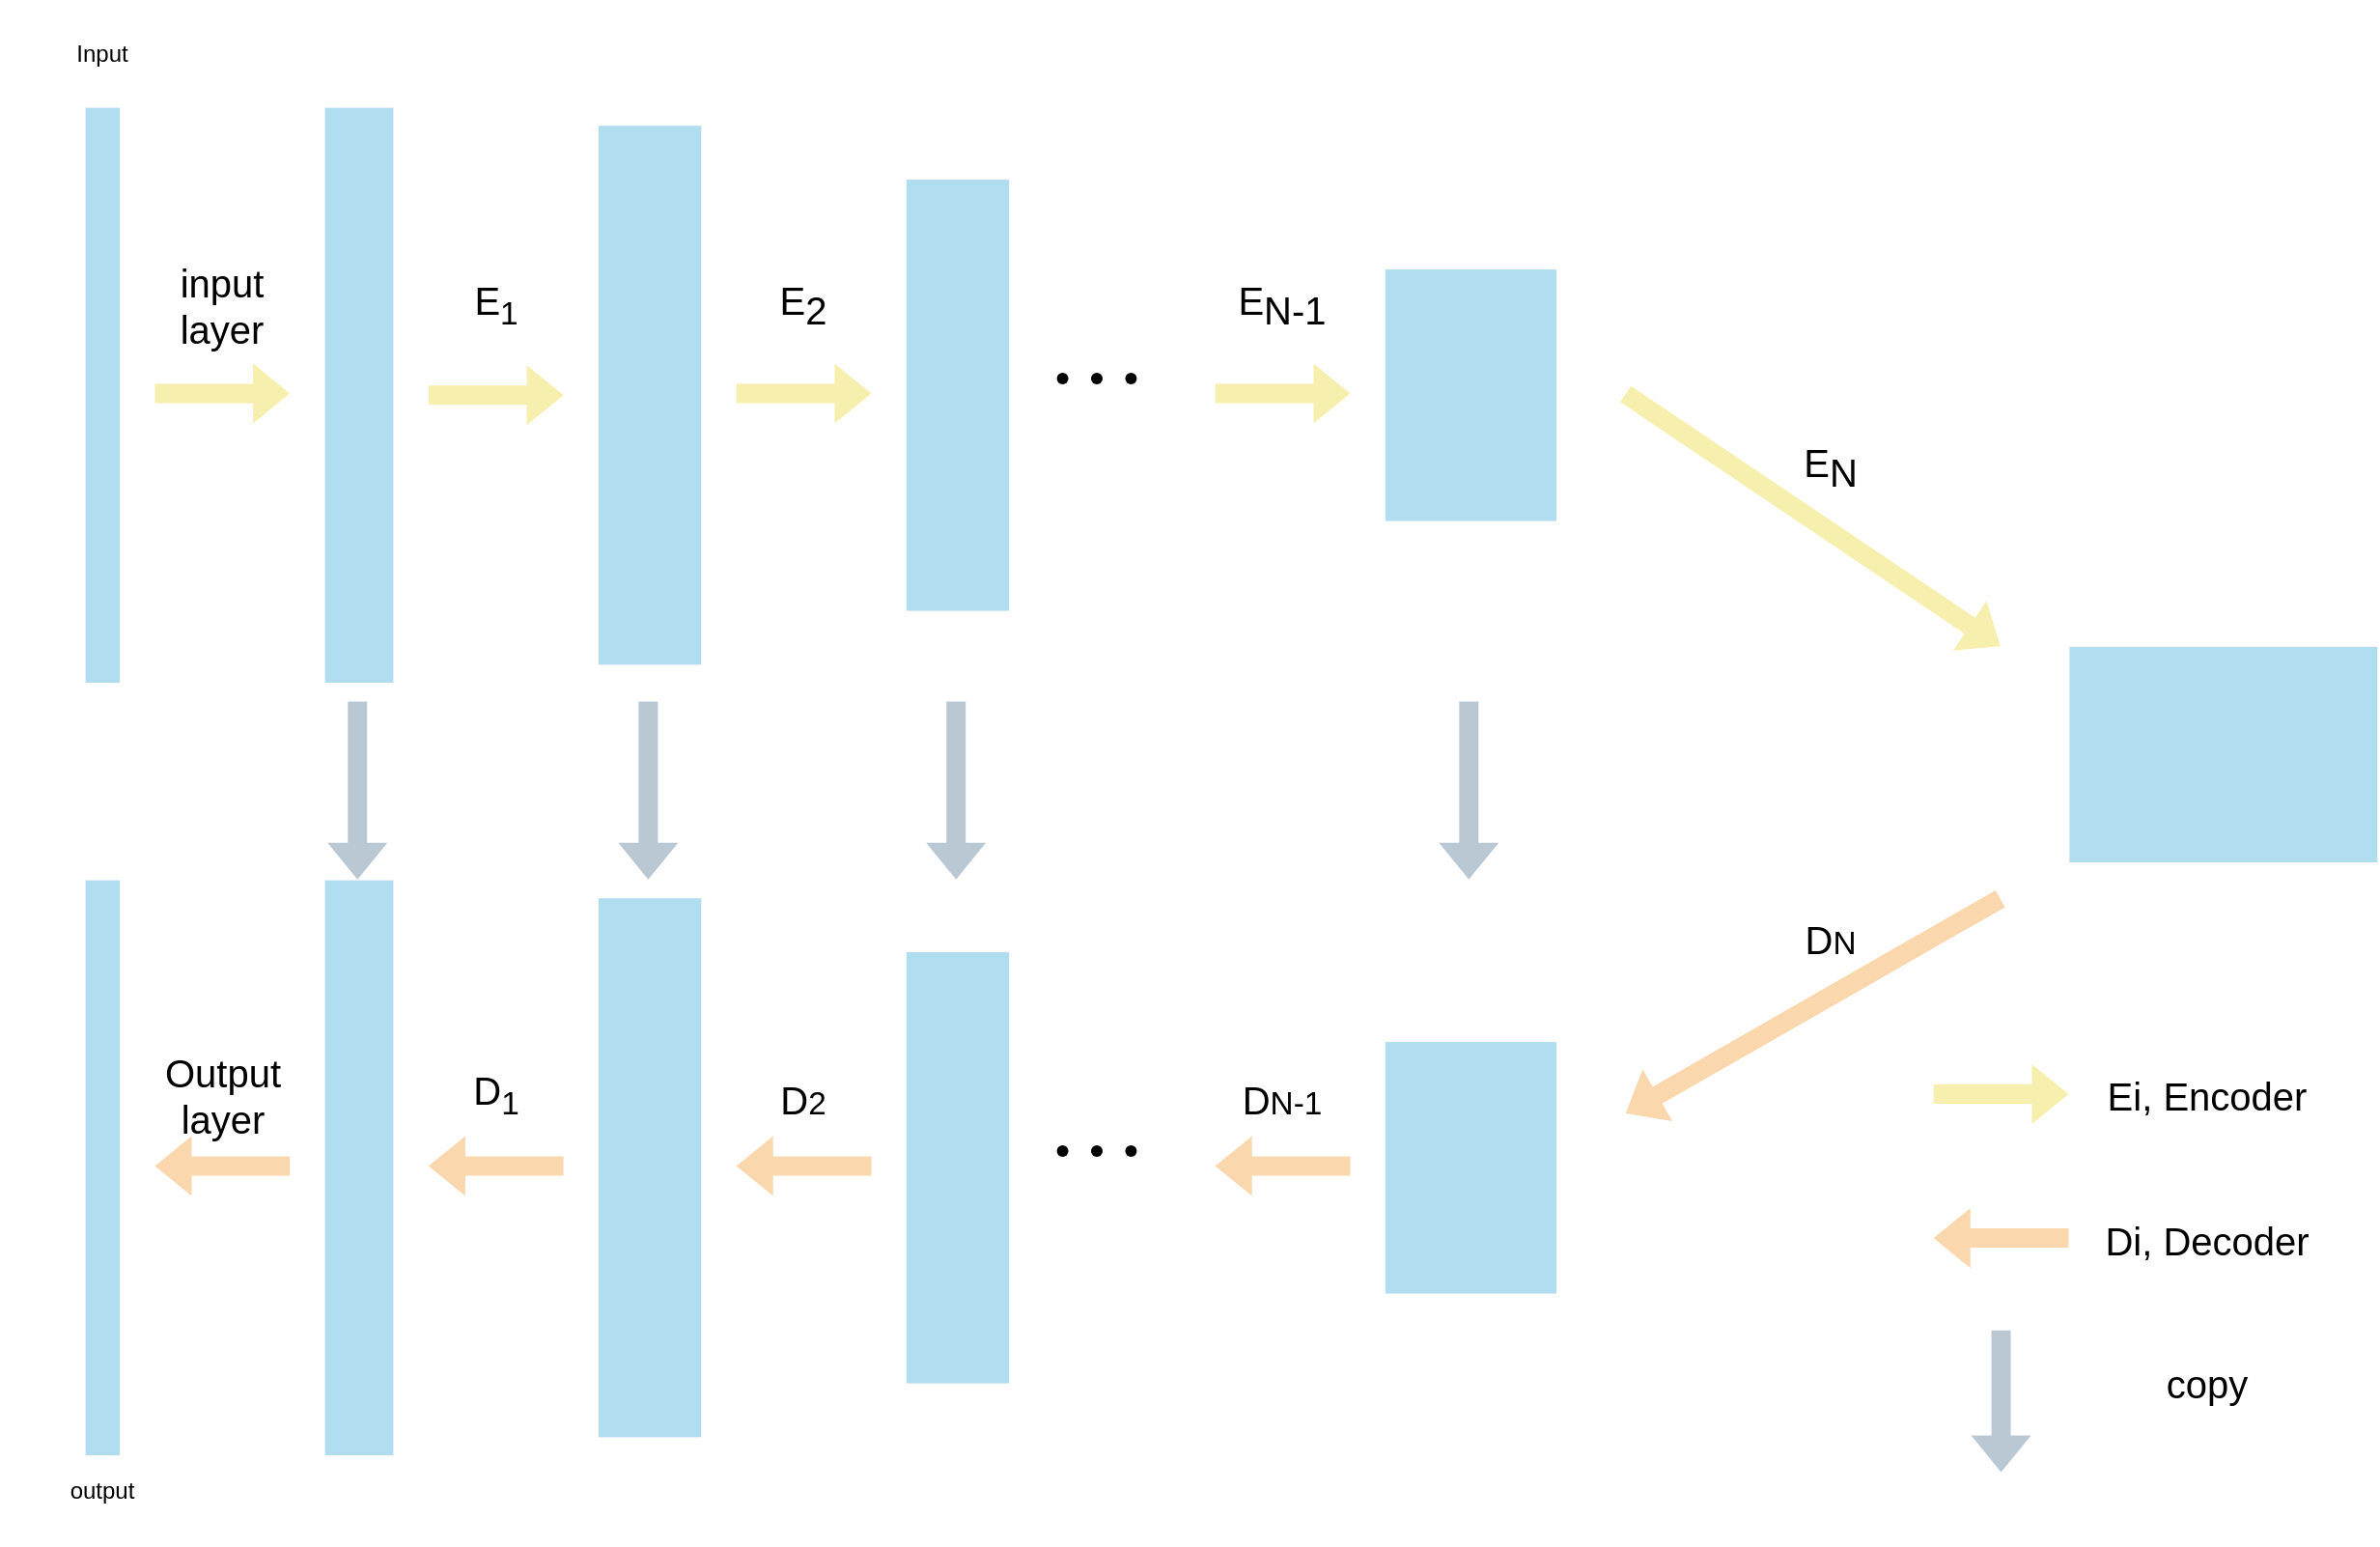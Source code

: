 <mxfile version="24.2.1" type="github">
  <diagram name="第 1 页" id="X7zsklJzZhZyyLIHyMu6">
    <mxGraphModel dx="1449" dy="1033" grid="1" gridSize="10" guides="1" tooltips="1" connect="1" arrows="1" fold="1" page="1" pageScale="1" pageWidth="1600" pageHeight="900" math="0" shadow="0">
      <root>
        <mxCell id="0" />
        <mxCell id="1" parent="0" />
        <mxCell id="IN495iSGl3dmshIJW0Bv-1" value="" style="rounded=0;whiteSpace=wrap;html=1;fillColor=#b1ddf0;strokeColor=none;align=center;verticalAlign=middle;fontFamily=Helvetica;fontSize=12;fontColor=default;" parent="1" vertex="1">
          <mxGeometry x="348.286" y="65.814" width="35.429" height="297.674" as="geometry" />
        </mxCell>
        <mxCell id="IN495iSGl3dmshIJW0Bv-2" value="Input" style="text;html=1;align=center;verticalAlign=middle;whiteSpace=wrap;rounded=0;" parent="1" vertex="1">
          <mxGeometry x="180" y="10" width="106.286" height="55.814" as="geometry" />
        </mxCell>
        <mxCell id="IN495iSGl3dmshIJW0Bv-3" value="" style="rounded=0;whiteSpace=wrap;html=1;fillColor=#b1ddf0;strokeColor=none;align=center;verticalAlign=middle;fontFamily=Helvetica;fontSize=12;fontColor=default;" parent="1" vertex="1">
          <mxGeometry x="490" y="75.116" width="53.143" height="279.07" as="geometry" />
        </mxCell>
        <mxCell id="IN495iSGl3dmshIJW0Bv-4" value="" style="rounded=0;whiteSpace=wrap;html=1;fillColor=#b1ddf0;strokeColor=none;" parent="1" vertex="1">
          <mxGeometry x="649.429" y="103.023" width="53.143" height="223.256" as="geometry" />
        </mxCell>
        <mxCell id="IN495iSGl3dmshIJW0Bv-5" value="" style="shape=flexArrow;endArrow=classic;html=1;rounded=0;fillColor=#F7EFAE;strokeColor=none;" parent="1" edge="1">
          <mxGeometry width="50" height="50" relative="1" as="geometry">
            <mxPoint x="401.429" y="214.651" as="sourcePoint" />
            <mxPoint x="472.286" y="214.651" as="targetPoint" />
          </mxGeometry>
        </mxCell>
        <mxCell id="IN495iSGl3dmshIJW0Bv-6" value="" style="shape=flexArrow;endArrow=classic;html=1;rounded=0;fillColor=#F7EFAE;strokeColor=none;" parent="1" edge="1">
          <mxGeometry width="50" height="50" relative="1" as="geometry">
            <mxPoint x="560.857" y="213.721" as="sourcePoint" />
            <mxPoint x="631.714" y="213.721" as="targetPoint" />
          </mxGeometry>
        </mxCell>
        <mxCell id="IN495iSGl3dmshIJW0Bv-7" value="" style="shape=waypoint;sketch=0;fillStyle=solid;size=6;pointerEvents=1;points=[];fillColor=none;resizable=0;rotatable=0;perimeter=centerPerimeter;snapToPoint=1;" parent="1" vertex="1">
          <mxGeometry x="755.714" y="196.047" width="20" height="20" as="geometry" />
        </mxCell>
        <mxCell id="IN495iSGl3dmshIJW0Bv-8" value="" style="shape=waypoint;sketch=0;fillStyle=solid;size=6;pointerEvents=1;points=[];fillColor=none;resizable=0;rotatable=0;perimeter=centerPerimeter;snapToPoint=1;" parent="1" vertex="1">
          <mxGeometry x="738" y="196.047" width="20" height="20" as="geometry" />
        </mxCell>
        <mxCell id="IN495iSGl3dmshIJW0Bv-9" value="" style="shape=waypoint;sketch=0;fillStyle=solid;size=6;pointerEvents=1;points=[];fillColor=none;resizable=0;rotatable=0;perimeter=centerPerimeter;snapToPoint=1;" parent="1" vertex="1">
          <mxGeometry x="720.286" y="196.047" width="20" height="20" as="geometry" />
        </mxCell>
        <mxCell id="IN495iSGl3dmshIJW0Bv-10" value="" style="shape=flexArrow;endArrow=classic;html=1;rounded=0;fillColor=#F7EFAE;strokeColor=none;" parent="1" edge="1">
          <mxGeometry width="50" height="50" relative="1" as="geometry">
            <mxPoint x="808.857" y="213.721" as="sourcePoint" />
            <mxPoint x="879.714" y="213.721" as="targetPoint" />
          </mxGeometry>
        </mxCell>
        <mxCell id="IN495iSGl3dmshIJW0Bv-11" value="" style="rounded=0;whiteSpace=wrap;html=1;fillColor=#b1ddf0;strokeColor=none;align=center;verticalAlign=middle;fontFamily=Helvetica;fontSize=12;fontColor=default;" parent="1" vertex="1">
          <mxGeometry x="897.429" y="149.535" width="88.571" height="130.233" as="geometry" />
        </mxCell>
        <mxCell id="IN495iSGl3dmshIJW0Bv-12" value="" style="shape=flexArrow;endArrow=classic;html=1;rounded=0;fillColor=#F7EFAE;strokeColor=none;" parent="1" edge="1">
          <mxGeometry width="50" height="50" relative="1" as="geometry">
            <mxPoint x="1021.429" y="213.721" as="sourcePoint" />
            <mxPoint x="1216.286" y="344.884" as="targetPoint" />
          </mxGeometry>
        </mxCell>
        <mxCell id="IN495iSGl3dmshIJW0Bv-13" value="" style="rounded=0;whiteSpace=wrap;html=1;fillColor=#b1ddf0;strokeColor=none;align=center;verticalAlign=middle;fontFamily=Helvetica;fontSize=12;fontColor=default;gradientColor=none;" parent="1" vertex="1">
          <mxGeometry x="1251.714" y="344.884" width="159.429" height="111.628" as="geometry" />
        </mxCell>
        <mxCell id="IN495iSGl3dmshIJW0Bv-14" value="" style="shape=flexArrow;endArrow=classic;html=1;rounded=0;fillColor=#fad7ac;strokeColor=none;" parent="1" edge="1">
          <mxGeometry width="50" height="50" relative="1" as="geometry">
            <mxPoint x="1216.286" y="475.116" as="sourcePoint" />
            <mxPoint x="1021.429" y="586.744" as="targetPoint" />
          </mxGeometry>
        </mxCell>
        <mxCell id="IN495iSGl3dmshIJW0Bv-15" value="" style="rounded=0;whiteSpace=wrap;html=1;fillColor=#b1ddf0;strokeColor=none;align=center;verticalAlign=middle;fontFamily=Helvetica;fontSize=12;fontColor=default;" parent="1" vertex="1">
          <mxGeometry x="897.429" y="549.535" width="88.571" height="130.233" as="geometry" />
        </mxCell>
        <mxCell id="IN495iSGl3dmshIJW0Bv-16" value="" style="rounded=0;whiteSpace=wrap;html=1;fillColor=#b1ddf0;strokeColor=none;align=center;verticalAlign=middle;fontFamily=Helvetica;fontSize=12;fontColor=default;" parent="1" vertex="1">
          <mxGeometry x="649.429" y="503.023" width="53.143" height="223.256" as="geometry" />
        </mxCell>
        <mxCell id="IN495iSGl3dmshIJW0Bv-17" value="" style="rounded=0;whiteSpace=wrap;html=1;fillColor=#b1ddf0;strokeColor=none;align=center;verticalAlign=middle;fontFamily=Helvetica;fontSize=12;fontColor=default;" parent="1" vertex="1">
          <mxGeometry x="490" y="475.116" width="53.143" height="279.07" as="geometry" />
        </mxCell>
        <mxCell id="IN495iSGl3dmshIJW0Bv-18" value="" style="rounded=0;whiteSpace=wrap;html=1;fillColor=#b1ddf0;strokeColor=none;align=center;verticalAlign=middle;fontFamily=Helvetica;fontSize=12;fontColor=default;" parent="1" vertex="1">
          <mxGeometry x="348.286" y="465.814" width="35.429" height="297.674" as="geometry" />
        </mxCell>
        <mxCell id="IN495iSGl3dmshIJW0Bv-19" value="output" style="text;html=1;align=center;verticalAlign=middle;whiteSpace=wrap;rounded=0;" parent="1" vertex="1">
          <mxGeometry x="180" y="754.186" width="106.286" height="55.814" as="geometry" />
        </mxCell>
        <mxCell id="IN495iSGl3dmshIJW0Bv-20" value="" style="shape=flexArrow;endArrow=classic;html=1;rounded=0;fillColor=#fad7ac;strokeColor=none;align=center;verticalAlign=middle;fontFamily=Helvetica;fontSize=11;fontColor=default;labelBackgroundColor=default;" parent="1" edge="1">
          <mxGeometry width="50" height="50" relative="1" as="geometry">
            <mxPoint x="631.714" y="613.721" as="sourcePoint" />
            <mxPoint x="560.857" y="613.721" as="targetPoint" />
          </mxGeometry>
        </mxCell>
        <mxCell id="IN495iSGl3dmshIJW0Bv-21" value="" style="shape=flexArrow;endArrow=classic;html=1;rounded=0;fillColor=#fad7ac;strokeColor=none;align=center;verticalAlign=middle;fontFamily=Helvetica;fontSize=11;fontColor=default;labelBackgroundColor=default;" parent="1" edge="1">
          <mxGeometry width="50" height="50" relative="1" as="geometry">
            <mxPoint x="472.286" y="613.721" as="sourcePoint" />
            <mxPoint x="401.429" y="613.721" as="targetPoint" />
          </mxGeometry>
        </mxCell>
        <mxCell id="IN495iSGl3dmshIJW0Bv-24" value="" style="shape=waypoint;sketch=0;fillStyle=solid;size=6;pointerEvents=1;points=[];fillColor=none;resizable=0;rotatable=0;perimeter=centerPerimeter;snapToPoint=1;" parent="1" vertex="1">
          <mxGeometry x="755.714" y="596.047" width="20" height="20" as="geometry" />
        </mxCell>
        <mxCell id="IN495iSGl3dmshIJW0Bv-25" value="" style="shape=waypoint;sketch=0;fillStyle=solid;size=6;pointerEvents=1;points=[];fillColor=none;resizable=0;rotatable=0;perimeter=centerPerimeter;snapToPoint=1;" parent="1" vertex="1">
          <mxGeometry x="738" y="596.047" width="20" height="20" as="geometry" />
        </mxCell>
        <mxCell id="IN495iSGl3dmshIJW0Bv-26" value="" style="shape=waypoint;sketch=0;fillStyle=solid;size=6;pointerEvents=1;points=[];fillColor=none;resizable=0;rotatable=0;perimeter=centerPerimeter;snapToPoint=1;" parent="1" vertex="1">
          <mxGeometry x="720.286" y="596.047" width="20" height="20" as="geometry" />
        </mxCell>
        <mxCell id="IN495iSGl3dmshIJW0Bv-27" value="" style="shape=flexArrow;endArrow=classic;html=1;rounded=0;fillColor=#fad7ac;strokeColor=none;align=center;verticalAlign=middle;fontFamily=Helvetica;fontSize=11;fontColor=default;labelBackgroundColor=default;" parent="1" edge="1">
          <mxGeometry width="50" height="50" relative="1" as="geometry">
            <mxPoint x="879.714" y="613.721" as="sourcePoint" />
            <mxPoint x="808.857" y="613.721" as="targetPoint" />
          </mxGeometry>
        </mxCell>
        <mxCell id="IN495iSGl3dmshIJW0Bv-28" value="" style="shape=flexArrow;endArrow=classic;html=1;rounded=0;fillColor=#fad7ac;strokeColor=none;align=center;verticalAlign=middle;fontFamily=Helvetica;fontSize=11;fontColor=default;labelBackgroundColor=default;" parent="1" edge="1">
          <mxGeometry width="50" height="50" relative="1" as="geometry">
            <mxPoint x="330.571" y="613.721" as="sourcePoint" />
            <mxPoint x="259.714" y="613.721" as="targetPoint" />
          </mxGeometry>
        </mxCell>
        <mxCell id="IN495iSGl3dmshIJW0Bv-29" value="" style="rounded=0;whiteSpace=wrap;html=1;fillColor=#b1ddf0;strokeColor=none;align=center;verticalAlign=middle;fontFamily=Helvetica;fontSize=12;fontColor=default;" parent="1" vertex="1">
          <mxGeometry x="224.286" y="465.814" width="17.714" height="297.674" as="geometry" />
        </mxCell>
        <mxCell id="IN495iSGl3dmshIJW0Bv-30" value="" style="shape=flexArrow;endArrow=classic;html=1;rounded=0;fillColor=#bac8d3;strokeColor=none;" parent="1" edge="1">
          <mxGeometry width="50" height="50" relative="1" as="geometry">
            <mxPoint x="940.669" y="372.791" as="sourcePoint" />
            <mxPoint x="940.669" y="465.814" as="targetPoint" />
          </mxGeometry>
        </mxCell>
        <mxCell id="IN495iSGl3dmshIJW0Bv-31" value="" style="shape=flexArrow;endArrow=classic;html=1;rounded=0;fillColor=#bac8d3;strokeColor=none;align=center;verticalAlign=middle;fontFamily=Helvetica;fontSize=11;fontColor=default;labelBackgroundColor=default;gradientColor=none;" parent="1" edge="1">
          <mxGeometry width="50" height="50" relative="1" as="geometry">
            <mxPoint x="515.686" y="372.791" as="sourcePoint" />
            <mxPoint x="515.686" y="465.814" as="targetPoint" />
          </mxGeometry>
        </mxCell>
        <mxCell id="IN495iSGl3dmshIJW0Bv-32" value="" style="shape=flexArrow;endArrow=classic;html=1;rounded=0;fillColor=#bac8d3;strokeColor=none;align=center;verticalAlign=middle;fontFamily=Helvetica;fontSize=11;fontColor=default;labelBackgroundColor=default;gradientColor=none;" parent="1" edge="1">
          <mxGeometry width="50" height="50" relative="1" as="geometry">
            <mxPoint x="365.114" y="372.791" as="sourcePoint" />
            <mxPoint x="365.114" y="465.814" as="targetPoint" />
          </mxGeometry>
        </mxCell>
        <mxCell id="IN495iSGl3dmshIJW0Bv-33" value="" style="shape=flexArrow;endArrow=classic;html=1;rounded=0;fillColor=#bac8d3;strokeColor=none;align=center;verticalAlign=middle;fontFamily=Helvetica;fontSize=11;fontColor=default;labelBackgroundColor=default;gradientColor=none;" parent="1" edge="1">
          <mxGeometry width="50" height="50" relative="1" as="geometry">
            <mxPoint x="675.114" y="372.791" as="sourcePoint" />
            <mxPoint x="675.114" y="465.814" as="targetPoint" />
          </mxGeometry>
        </mxCell>
        <mxCell id="IN495iSGl3dmshIJW0Bv-34" value="E&lt;sub&gt;1&lt;/sub&gt;" style="text;html=1;align=center;verticalAlign=middle;whiteSpace=wrap;rounded=0;fontSize=20;" parent="1" vertex="1">
          <mxGeometry x="383.714" y="140.233" width="106.286" height="55.814" as="geometry" />
        </mxCell>
        <mxCell id="IN495iSGl3dmshIJW0Bv-35" value="E&lt;sub style=&quot;font-size: 20px;&quot;&gt;N&lt;/sub&gt;" style="text;html=1;align=center;verticalAlign=middle;whiteSpace=wrap;rounded=0;fontSize=20;" parent="1" vertex="1">
          <mxGeometry x="1074.571" y="223.953" width="106.286" height="55.814" as="geometry" />
        </mxCell>
        <mxCell id="IN495iSGl3dmshIJW0Bv-36" value="E&lt;sub style=&quot;font-size: 20px;&quot;&gt;N-1&lt;/sub&gt;" style="text;html=1;align=center;verticalAlign=middle;whiteSpace=wrap;rounded=0;fontSize=20;" parent="1" vertex="1">
          <mxGeometry x="791.143" y="140.233" width="106.286" height="55.814" as="geometry" />
        </mxCell>
        <mxCell id="IN495iSGl3dmshIJW0Bv-37" value="E&lt;sub style=&quot;font-size: 20px;&quot;&gt;2&lt;/sub&gt;" style="text;html=1;align=center;verticalAlign=middle;whiteSpace=wrap;rounded=0;fontSize=20;" parent="1" vertex="1">
          <mxGeometry x="543.143" y="140.233" width="106.286" height="55.814" as="geometry" />
        </mxCell>
        <mxCell id="IN495iSGl3dmshIJW0Bv-38" value="&lt;span style=&quot;font-size: 20px;&quot;&gt;&lt;span style=&quot;vertical-align: sub; font-size: 20px;&quot;&gt;D&lt;/span&gt;&lt;sub&gt;N&lt;/sub&gt;&lt;/span&gt;" style="text;html=1;align=center;verticalAlign=middle;whiteSpace=wrap;rounded=0;fontSize=20;" parent="1" vertex="1">
          <mxGeometry x="1074.571" y="465.812" width="106.286" height="55.814" as="geometry" />
        </mxCell>
        <mxCell id="IN495iSGl3dmshIJW0Bv-39" value="&lt;span style=&quot;font-size: 20px;&quot;&gt;&lt;span style=&quot;vertical-align: sub; font-size: 20px;&quot;&gt;D&lt;/span&gt;&lt;sub&gt;N-1&lt;/sub&gt;&lt;/span&gt;" style="text;html=1;align=center;verticalAlign=middle;whiteSpace=wrap;rounded=0;fontSize=20;" parent="1" vertex="1">
          <mxGeometry x="791.143" y="549.533" width="106.286" height="55.814" as="geometry" />
        </mxCell>
        <mxCell id="IN495iSGl3dmshIJW0Bv-40" value="&lt;span style=&quot;font-size: 20px;&quot;&gt;&lt;span style=&quot;vertical-align: sub; font-size: 20px;&quot;&gt;D&lt;/span&gt;&lt;sub&gt;2&lt;/sub&gt;&lt;/span&gt;" style="text;html=1;align=center;verticalAlign=middle;whiteSpace=wrap;rounded=0;fontSize=12;fontFamily=Helvetica;fontColor=default;" parent="1" vertex="1">
          <mxGeometry x="543.143" y="549.533" width="106.286" height="55.814" as="geometry" />
        </mxCell>
        <mxCell id="IN495iSGl3dmshIJW0Bv-41" value="&lt;font style=&quot;font-size: 20px;&quot;&gt;D&lt;sub&gt;1&lt;/sub&gt;&lt;/font&gt;" style="text;html=1;align=center;verticalAlign=middle;whiteSpace=wrap;rounded=0;" parent="1" vertex="1">
          <mxGeometry x="383.714" y="549.535" width="106.286" height="55.814" as="geometry" />
        </mxCell>
        <mxCell id="IN495iSGl3dmshIJW0Bv-42" value="Output layer" style="text;html=1;align=center;verticalAlign=middle;whiteSpace=wrap;rounded=0;fontSize=20;" parent="1" vertex="1">
          <mxGeometry x="259.714" y="549.533" width="70.857" height="55.814" as="geometry" />
        </mxCell>
        <mxCell id="IN495iSGl3dmshIJW0Bv-43" value="" style="shape=flexArrow;endArrow=classic;html=1;rounded=0;fillColor=#F7EFAE;strokeColor=none;" parent="1" edge="1">
          <mxGeometry width="50" height="50" relative="1" as="geometry">
            <mxPoint x="1180.857" y="576.512" as="sourcePoint" />
            <mxPoint x="1251.714" y="576.512" as="targetPoint" />
          </mxGeometry>
        </mxCell>
        <mxCell id="IN495iSGl3dmshIJW0Bv-44" value="Ei, Encoder" style="text;html=1;align=center;verticalAlign=middle;whiteSpace=wrap;rounded=0;fontSize=20;" parent="1" vertex="1">
          <mxGeometry x="1251.716" y="549.535" width="141.714" height="55.814" as="geometry" />
        </mxCell>
        <mxCell id="IN495iSGl3dmshIJW0Bv-46" value="Di, Decoder" style="text;html=1;align=center;verticalAlign=middle;whiteSpace=wrap;rounded=0;labelPosition=center;verticalLabelPosition=middle;fontSize=20;" parent="1" vertex="1">
          <mxGeometry x="1251.716" y="623.953" width="141.714" height="55.814" as="geometry" />
        </mxCell>
        <mxCell id="IN495iSGl3dmshIJW0Bv-47" value="" style="shape=flexArrow;endArrow=classic;html=1;rounded=0;fillColor=#fad7ac;strokeColor=none;align=center;verticalAlign=middle;fontFamily=Helvetica;fontSize=11;fontColor=default;labelBackgroundColor=default;" parent="1" edge="1">
          <mxGeometry width="50" height="50" relative="1" as="geometry">
            <mxPoint x="1251.714" y="651.06" as="sourcePoint" />
            <mxPoint x="1180.857" y="651.06" as="targetPoint" />
          </mxGeometry>
        </mxCell>
        <mxCell id="IN495iSGl3dmshIJW0Bv-48" value="" style="shape=flexArrow;endArrow=classic;html=1;rounded=0;fillColor=#bac8d3;strokeColor=none;align=center;verticalAlign=middle;fontFamily=Helvetica;fontSize=11;fontColor=default;labelBackgroundColor=default;gradientColor=none;" parent="1" edge="1">
          <mxGeometry width="50" height="50" relative="1" as="geometry">
            <mxPoint x="1216.286" y="698.372" as="sourcePoint" />
            <mxPoint x="1216.286" y="772.791" as="targetPoint" />
          </mxGeometry>
        </mxCell>
        <mxCell id="IN495iSGl3dmshIJW0Bv-49" value="copy" style="text;html=1;align=center;verticalAlign=middle;whiteSpace=wrap;rounded=0;labelPosition=center;verticalLabelPosition=middle;fontSize=20;" parent="1" vertex="1">
          <mxGeometry x="1251.716" y="698.372" width="141.714" height="55.814" as="geometry" />
        </mxCell>
        <mxCell id="IN495iSGl3dmshIJW0Bv-50" value="" style="rounded=0;whiteSpace=wrap;html=1;fillColor=#b1ddf0;strokeColor=none;align=center;verticalAlign=middle;fontFamily=Helvetica;fontSize=12;fontColor=default;" parent="1" vertex="1">
          <mxGeometry x="224.286" y="65.814" width="17.714" height="297.674" as="geometry" />
        </mxCell>
        <mxCell id="IN495iSGl3dmshIJW0Bv-52" value="" style="shape=flexArrow;endArrow=classic;html=1;rounded=0;fillColor=#F7EFAE;strokeColor=none;" parent="1" edge="1">
          <mxGeometry width="50" height="50" relative="1" as="geometry">
            <mxPoint x="259.714" y="213.721" as="sourcePoint" />
            <mxPoint x="330.571" y="213.721" as="targetPoint" />
          </mxGeometry>
        </mxCell>
        <mxCell id="IN495iSGl3dmshIJW0Bv-53" value="input&lt;div style=&quot;font-size: 20px;&quot;&gt;layer&lt;/div&gt;" style="text;html=1;align=center;verticalAlign=middle;whiteSpace=wrap;rounded=0;fontSize=20;" parent="1" vertex="1">
          <mxGeometry x="242" y="140.233" width="106.286" height="55.814" as="geometry" />
        </mxCell>
      </root>
    </mxGraphModel>
  </diagram>
</mxfile>
